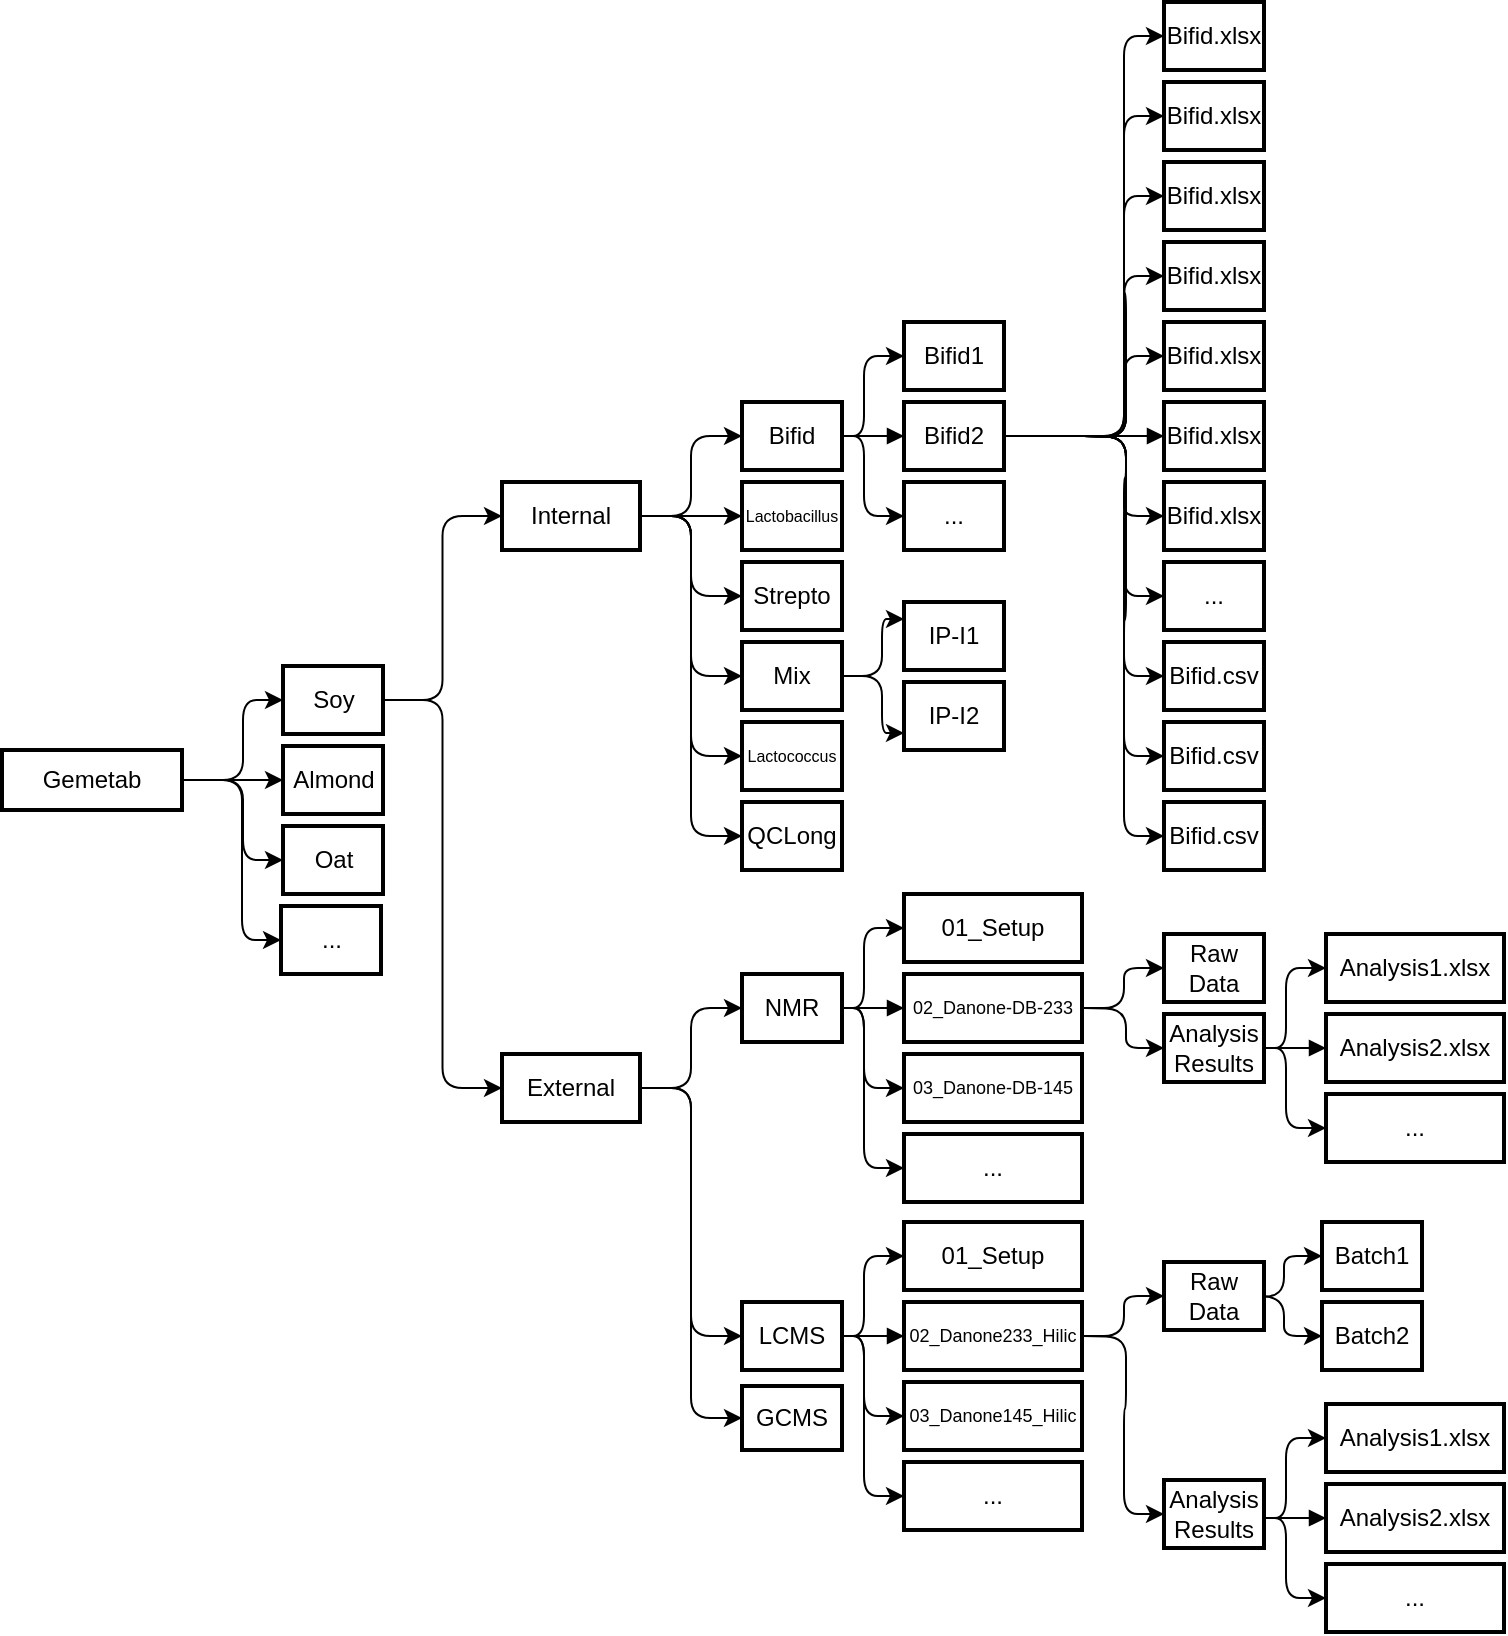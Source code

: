 <mxfile version="22.1.18" type="github">
  <diagram name="Page-1" id="PwfnWvD9wjche3ETHrIq">
    <mxGraphModel dx="2430" dy="2004" grid="1" gridSize="10" guides="1" tooltips="1" connect="1" arrows="1" fold="1" page="1" pageScale="1" pageWidth="827" pageHeight="1169" math="0" shadow="0">
      <root>
        <mxCell id="0" />
        <mxCell id="1" parent="0" />
        <mxCell id="RsjYX8GhMbYGZVRRr3Kg-16" style="edgeStyle=orthogonalEdgeStyle;rounded=1;orthogonalLoop=1;jettySize=auto;html=1;exitX=1;exitY=0.5;exitDx=0;exitDy=0;entryX=0;entryY=0.5;entryDx=0;entryDy=0;curved=0;" parent="1" source="6" target="3" edge="1">
          <mxGeometry relative="1" as="geometry" />
        </mxCell>
        <mxCell id="2" value="Gemetab" style="whiteSpace=wrap;strokeWidth=2;" parent="1" vertex="1">
          <mxGeometry x="-190" y="144" width="90" height="30" as="geometry" />
        </mxCell>
        <mxCell id="RsjYX8GhMbYGZVRRr3Kg-44" style="edgeStyle=orthogonalEdgeStyle;rounded=0;orthogonalLoop=1;jettySize=auto;html=1;exitX=1;exitY=0.5;exitDx=0;exitDy=0;entryX=0;entryY=0.5;entryDx=0;entryDy=0;" parent="1" target="RsjYX8GhMbYGZVRRr3Kg-18" edge="1">
          <mxGeometry relative="1" as="geometry">
            <mxPoint x="-80" y="159" as="sourcePoint" />
          </mxGeometry>
        </mxCell>
        <mxCell id="RsjYX8GhMbYGZVRRr3Kg-49" style="edgeStyle=orthogonalEdgeStyle;rounded=1;orthogonalLoop=1;jettySize=auto;html=1;entryX=0;entryY=0.5;entryDx=0;entryDy=0;curved=0;" parent="1" target="6" edge="1">
          <mxGeometry relative="1" as="geometry">
            <Array as="points">
              <mxPoint x="-69.5" y="159" />
              <mxPoint x="-69.5" y="119" />
            </Array>
            <mxPoint x="-100" y="159" as="sourcePoint" />
          </mxGeometry>
        </mxCell>
        <mxCell id="RsjYX8GhMbYGZVRRr3Kg-51" style="edgeStyle=orthogonalEdgeStyle;rounded=1;orthogonalLoop=1;jettySize=auto;html=1;entryX=0;entryY=0.5;entryDx=0;entryDy=0;curved=0;" parent="1" target="RsjYX8GhMbYGZVRRr3Kg-20" edge="1">
          <mxGeometry relative="1" as="geometry">
            <Array as="points">
              <mxPoint x="-69.5" y="159" />
              <mxPoint x="-69.5" y="199" />
            </Array>
            <mxPoint x="-100" y="159" as="sourcePoint" />
          </mxGeometry>
        </mxCell>
        <mxCell id="RsjYX8GhMbYGZVRRr3Kg-69" style="edgeStyle=orthogonalEdgeStyle;rounded=1;orthogonalLoop=1;jettySize=auto;html=1;exitX=1;exitY=0.5;exitDx=0;exitDy=0;entryX=0;entryY=0.5;entryDx=0;entryDy=0;curved=0;" parent="1" source="2" target="RsjYX8GhMbYGZVRRr3Kg-68" edge="1">
          <mxGeometry relative="1" as="geometry">
            <Array as="points">
              <mxPoint x="-70" y="159" />
              <mxPoint x="-70" y="239" />
            </Array>
            <mxPoint x="-80" y="159" as="sourcePoint" />
          </mxGeometry>
        </mxCell>
        <mxCell id="iCMz9JNVEekBgbVgnfSg-36" style="edgeStyle=orthogonalEdgeStyle;rounded=1;orthogonalLoop=1;jettySize=auto;html=1;exitX=1;exitY=0.5;exitDx=0;exitDy=0;entryX=0;entryY=0.5;entryDx=0;entryDy=0;curved=0;" edge="1" parent="1" source="3" target="iCMz9JNVEekBgbVgnfSg-35">
          <mxGeometry relative="1" as="geometry" />
        </mxCell>
        <mxCell id="iCMz9JNVEekBgbVgnfSg-37" style="edgeStyle=orthogonalEdgeStyle;rounded=1;orthogonalLoop=1;jettySize=auto;html=1;exitX=1;exitY=0.5;exitDx=0;exitDy=0;entryX=0;entryY=0.5;entryDx=0;entryDy=0;curved=0;" edge="1" parent="1" source="3" target="RsjYX8GhMbYGZVRRr3Kg-28">
          <mxGeometry relative="1" as="geometry" />
        </mxCell>
        <mxCell id="iCMz9JNVEekBgbVgnfSg-38" style="edgeStyle=orthogonalEdgeStyle;rounded=0;orthogonalLoop=1;jettySize=auto;html=1;exitX=1;exitY=0.5;exitDx=0;exitDy=0;entryX=0;entryY=0.5;entryDx=0;entryDy=0;" edge="1" parent="1" source="3" target="RsjYX8GhMbYGZVRRr3Kg-30">
          <mxGeometry relative="1" as="geometry" />
        </mxCell>
        <mxCell id="iCMz9JNVEekBgbVgnfSg-39" style="edgeStyle=orthogonalEdgeStyle;rounded=1;orthogonalLoop=1;jettySize=auto;html=1;exitX=1;exitY=0.5;exitDx=0;exitDy=0;entryX=0;entryY=0.5;entryDx=0;entryDy=0;curved=0;" edge="1" parent="1" source="3" target="RsjYX8GhMbYGZVRRr3Kg-32">
          <mxGeometry relative="1" as="geometry" />
        </mxCell>
        <mxCell id="iCMz9JNVEekBgbVgnfSg-40" style="edgeStyle=orthogonalEdgeStyle;rounded=1;orthogonalLoop=1;jettySize=auto;html=1;exitX=1;exitY=0.5;exitDx=0;exitDy=0;entryX=0;entryY=0.5;entryDx=0;entryDy=0;curved=0;" edge="1" parent="1" source="3" target="RsjYX8GhMbYGZVRRr3Kg-65">
          <mxGeometry relative="1" as="geometry" />
        </mxCell>
        <mxCell id="iCMz9JNVEekBgbVgnfSg-41" style="edgeStyle=orthogonalEdgeStyle;rounded=1;orthogonalLoop=1;jettySize=auto;html=1;exitX=1;exitY=0.5;exitDx=0;exitDy=0;entryX=0;entryY=0.5;entryDx=0;entryDy=0;curved=0;" edge="1" parent="1" source="3" target="iCMz9JNVEekBgbVgnfSg-26">
          <mxGeometry relative="1" as="geometry" />
        </mxCell>
        <mxCell id="3" value="Internal" style="whiteSpace=wrap;strokeWidth=2;" parent="1" vertex="1">
          <mxGeometry x="60" y="10" width="69" height="34" as="geometry" />
        </mxCell>
        <mxCell id="iCMz9JNVEekBgbVgnfSg-42" style="edgeStyle=orthogonalEdgeStyle;rounded=1;orthogonalLoop=1;jettySize=auto;html=1;exitX=1;exitY=0.5;exitDx=0;exitDy=0;entryX=0;entryY=0.5;entryDx=0;entryDy=0;curved=0;" edge="1" parent="1" source="5" target="RsjYX8GhMbYGZVRRr3Kg-22">
          <mxGeometry relative="1" as="geometry" />
        </mxCell>
        <mxCell id="iCMz9JNVEekBgbVgnfSg-43" style="edgeStyle=orthogonalEdgeStyle;rounded=1;orthogonalLoop=1;jettySize=auto;html=1;exitX=1;exitY=0.5;exitDx=0;exitDy=0;entryX=0;entryY=0.5;entryDx=0;entryDy=0;curved=0;" edge="1" parent="1" source="5" target="RsjYX8GhMbYGZVRRr3Kg-24">
          <mxGeometry relative="1" as="geometry" />
        </mxCell>
        <mxCell id="iCMz9JNVEekBgbVgnfSg-44" style="edgeStyle=orthogonalEdgeStyle;rounded=1;orthogonalLoop=1;jettySize=auto;html=1;exitX=1;exitY=0.5;exitDx=0;exitDy=0;entryX=0;entryY=0.5;entryDx=0;entryDy=0;curved=0;" edge="1" parent="1" source="5" target="RsjYX8GhMbYGZVRRr3Kg-26">
          <mxGeometry relative="1" as="geometry" />
        </mxCell>
        <mxCell id="5" value="External" style="whiteSpace=wrap;strokeWidth=2;" parent="1" vertex="1">
          <mxGeometry x="60" y="296" width="69" height="34" as="geometry" />
        </mxCell>
        <mxCell id="6" value="Soy" style="whiteSpace=wrap;strokeWidth=2;" parent="1" vertex="1">
          <mxGeometry x="-49.5" y="102" width="50" height="34" as="geometry" />
        </mxCell>
        <mxCell id="RsjYX8GhMbYGZVRRr3Kg-18" value="Almond" style="whiteSpace=wrap;strokeWidth=2;" parent="1" vertex="1">
          <mxGeometry x="-49.5" y="142" width="50" height="34" as="geometry" />
        </mxCell>
        <mxCell id="RsjYX8GhMbYGZVRRr3Kg-20" value="Oat" style="whiteSpace=wrap;strokeWidth=2;" parent="1" vertex="1">
          <mxGeometry x="-49.5" y="182" width="50" height="34" as="geometry" />
        </mxCell>
        <mxCell id="RsjYX8GhMbYGZVRRr3Kg-60" style="edgeStyle=orthogonalEdgeStyle;rounded=1;orthogonalLoop=1;jettySize=auto;html=1;exitX=1;exitY=0.5;exitDx=0;exitDy=0;entryX=0;entryY=0.5;entryDx=0;entryDy=0;curved=0;" parent="1" source="RsjYX8GhMbYGZVRRr3Kg-22" target="RsjYX8GhMbYGZVRRr3Kg-34" edge="1">
          <mxGeometry relative="1" as="geometry">
            <Array as="points">
              <mxPoint x="241" y="273" />
              <mxPoint x="241" y="233" />
            </Array>
          </mxGeometry>
        </mxCell>
        <mxCell id="RsjYX8GhMbYGZVRRr3Kg-61" style="edgeStyle=orthogonalEdgeStyle;rounded=1;orthogonalLoop=1;jettySize=auto;html=1;exitX=1;exitY=0.5;exitDx=0;exitDy=0;entryX=0;entryY=0.5;entryDx=0;entryDy=0;curved=0;" parent="1" source="RsjYX8GhMbYGZVRRr3Kg-22" target="RsjYX8GhMbYGZVRRr3Kg-38" edge="1">
          <mxGeometry relative="1" as="geometry">
            <Array as="points">
              <mxPoint x="241" y="273" />
              <mxPoint x="241" y="313" />
            </Array>
          </mxGeometry>
        </mxCell>
        <mxCell id="RsjYX8GhMbYGZVRRr3Kg-70" style="edgeStyle=orthogonalEdgeStyle;rounded=1;orthogonalLoop=1;jettySize=auto;html=1;exitX=1;exitY=0.5;exitDx=0;exitDy=0;entryX=0;entryY=0.5;entryDx=0;entryDy=0;curved=0;" parent="1" source="RsjYX8GhMbYGZVRRr3Kg-22" target="RsjYX8GhMbYGZVRRr3Kg-67" edge="1">
          <mxGeometry relative="1" as="geometry">
            <Array as="points">
              <mxPoint x="241" y="273" />
              <mxPoint x="241" y="353" />
            </Array>
          </mxGeometry>
        </mxCell>
        <mxCell id="RsjYX8GhMbYGZVRRr3Kg-22" value="NMR" style="whiteSpace=wrap;strokeWidth=2;" parent="1" vertex="1">
          <mxGeometry x="180" y="256" width="50" height="34" as="geometry" />
        </mxCell>
        <mxCell id="RsjYX8GhMbYGZVRRr3Kg-24" value="LCMS" style="whiteSpace=wrap;strokeWidth=2;" parent="1" vertex="1">
          <mxGeometry x="180" y="420" width="50" height="34" as="geometry" />
        </mxCell>
        <mxCell id="RsjYX8GhMbYGZVRRr3Kg-26" value="GCMS" style="whiteSpace=wrap;strokeWidth=2;" parent="1" vertex="1">
          <mxGeometry x="180" y="462" width="50" height="32" as="geometry" />
        </mxCell>
        <mxCell id="RsjYX8GhMbYGZVRRr3Kg-86" style="edgeStyle=orthogonalEdgeStyle;rounded=1;orthogonalLoop=1;jettySize=auto;html=1;exitX=1;exitY=0.5;exitDx=0;exitDy=0;entryX=0;entryY=0.5;entryDx=0;entryDy=0;strokeColor=none;curved=0;" parent="1" target="RsjYX8GhMbYGZVRRr3Kg-81" edge="1">
          <mxGeometry relative="1" as="geometry">
            <mxPoint x="351" y="-13.0" as="sourcePoint" />
          </mxGeometry>
        </mxCell>
        <mxCell id="RsjYX8GhMbYGZVRRr3Kg-93" style="edgeStyle=orthogonalEdgeStyle;rounded=1;orthogonalLoop=1;jettySize=auto;html=1;exitX=1;exitY=0.5;exitDx=0;exitDy=0;entryX=0;entryY=0.5;entryDx=0;entryDy=0;curved=0;" parent="1" target="RsjYX8GhMbYGZVRRr3Kg-90" edge="1">
          <mxGeometry relative="1" as="geometry">
            <mxPoint x="351" y="-13.0" as="sourcePoint" />
            <Array as="points">
              <mxPoint x="371" y="-13" />
              <mxPoint x="371" y="-213" />
            </Array>
          </mxGeometry>
        </mxCell>
        <mxCell id="RsjYX8GhMbYGZVRRr3Kg-28" value="Bifid" style="whiteSpace=wrap;strokeWidth=2;" parent="1" vertex="1">
          <mxGeometry x="180" y="-30" width="50" height="34" as="geometry" />
        </mxCell>
        <mxCell id="RsjYX8GhMbYGZVRRr3Kg-30" value="Lactobacillus" style="whiteSpace=wrap;strokeWidth=2;fontSize=8;" parent="1" vertex="1">
          <mxGeometry x="180" y="10" width="50" height="34" as="geometry" />
        </mxCell>
        <mxCell id="RsjYX8GhMbYGZVRRr3Kg-32" value="Strepto" style="whiteSpace=wrap;strokeWidth=2;" parent="1" vertex="1">
          <mxGeometry x="180" y="50" width="50" height="34" as="geometry" />
        </mxCell>
        <mxCell id="RsjYX8GhMbYGZVRRr3Kg-34" value="01_Setup" style="whiteSpace=wrap;strokeWidth=2;" parent="1" vertex="1">
          <mxGeometry x="261" y="216" width="89" height="34" as="geometry" />
        </mxCell>
        <mxCell id="RsjYX8GhMbYGZVRRr3Kg-42" value="" style="edgeStyle=orthogonalEdgeStyle;rounded=1;orthogonalLoop=1;jettySize=auto;html=1;curved=0;entryX=0;entryY=0.5;entryDx=0;entryDy=0;" parent="1" target="RsjYX8GhMbYGZVRRr3Kg-41" edge="1">
          <mxGeometry relative="1" as="geometry">
            <mxPoint x="351" y="273" as="sourcePoint" />
          </mxGeometry>
        </mxCell>
        <mxCell id="RsjYX8GhMbYGZVRRr3Kg-36" value="02_Danone-DB-233" style="whiteSpace=wrap;strokeWidth=2;fontSize=9;" parent="1" vertex="1">
          <mxGeometry x="261" y="256" width="89" height="34" as="geometry" />
        </mxCell>
        <mxCell id="RsjYX8GhMbYGZVRRr3Kg-37" value="" style="curved=0;startArrow=none;endArrow=block;entryX=0;entryY=0.5;entryDx=0;entryDy=0;rounded=1;" parent="1" target="RsjYX8GhMbYGZVRRr3Kg-36" edge="1">
          <mxGeometry relative="1" as="geometry">
            <Array as="points" />
            <mxPoint x="231" y="273" as="sourcePoint" />
            <mxPoint x="271" y="283" as="targetPoint" />
          </mxGeometry>
        </mxCell>
        <mxCell id="RsjYX8GhMbYGZVRRr3Kg-38" value="03_Danone-DB-145" style="whiteSpace=wrap;strokeWidth=2;fontSize=9;" parent="1" vertex="1">
          <mxGeometry x="261" y="296" width="89" height="34" as="geometry" />
        </mxCell>
        <mxCell id="RsjYX8GhMbYGZVRRr3Kg-40" value="Raw Data" style="whiteSpace=wrap;strokeWidth=2;" parent="1" vertex="1">
          <mxGeometry x="391" y="236" width="50" height="34" as="geometry" />
        </mxCell>
        <mxCell id="RsjYX8GhMbYGZVRRr3Kg-41" value="Analysis Results" style="whiteSpace=wrap;strokeWidth=2;" parent="1" vertex="1">
          <mxGeometry x="391" y="276" width="50" height="34" as="geometry" />
        </mxCell>
        <mxCell id="RsjYX8GhMbYGZVRRr3Kg-43" value="" style="edgeStyle=orthogonalEdgeStyle;rounded=1;orthogonalLoop=1;jettySize=auto;html=1;exitX=1;exitY=0.5;exitDx=0;exitDy=0;entryX=0;entryY=0.5;entryDx=0;entryDy=0;curved=0;" parent="1" target="RsjYX8GhMbYGZVRRr3Kg-40" edge="1">
          <mxGeometry relative="1" as="geometry">
            <mxPoint x="351" y="273" as="sourcePoint" />
            <mxPoint x="391" y="303" as="targetPoint" />
            <Array as="points">
              <mxPoint x="371" y="273" />
              <mxPoint x="371" y="253" />
            </Array>
          </mxGeometry>
        </mxCell>
        <mxCell id="iCMz9JNVEekBgbVgnfSg-29" style="edgeStyle=orthogonalEdgeStyle;rounded=1;orthogonalLoop=1;jettySize=auto;html=1;exitX=1;exitY=0.5;exitDx=0;exitDy=0;entryX=0;entryY=0.25;entryDx=0;entryDy=0;curved=0;" edge="1" parent="1" source="RsjYX8GhMbYGZVRRr3Kg-65" target="iCMz9JNVEekBgbVgnfSg-23">
          <mxGeometry relative="1" as="geometry" />
        </mxCell>
        <mxCell id="iCMz9JNVEekBgbVgnfSg-30" style="edgeStyle=orthogonalEdgeStyle;rounded=1;orthogonalLoop=1;jettySize=auto;html=1;exitX=1;exitY=0.5;exitDx=0;exitDy=0;entryX=0;entryY=0.75;entryDx=0;entryDy=0;curved=0;" edge="1" parent="1" source="RsjYX8GhMbYGZVRRr3Kg-65" target="iCMz9JNVEekBgbVgnfSg-24">
          <mxGeometry relative="1" as="geometry" />
        </mxCell>
        <mxCell id="RsjYX8GhMbYGZVRRr3Kg-65" value="Mix" style="whiteSpace=wrap;strokeWidth=2;" parent="1" vertex="1">
          <mxGeometry x="180" y="90" width="50" height="34" as="geometry" />
        </mxCell>
        <mxCell id="RsjYX8GhMbYGZVRRr3Kg-67" value="..." style="whiteSpace=wrap;strokeWidth=2;" parent="1" vertex="1">
          <mxGeometry x="261" y="336" width="89" height="34" as="geometry" />
        </mxCell>
        <mxCell id="RsjYX8GhMbYGZVRRr3Kg-68" value="..." style="whiteSpace=wrap;strokeWidth=2;" parent="1" vertex="1">
          <mxGeometry x="-50.5" y="222" width="50" height="34" as="geometry" />
        </mxCell>
        <mxCell id="RsjYX8GhMbYGZVRRr3Kg-71" style="edgeStyle=orthogonalEdgeStyle;rounded=1;orthogonalLoop=1;jettySize=auto;html=1;exitX=1;exitY=0.5;exitDx=0;exitDy=0;entryX=0;entryY=0.5;entryDx=0;entryDy=0;curved=0;" parent="1" target="RsjYX8GhMbYGZVRRr3Kg-74" edge="1">
          <mxGeometry relative="1" as="geometry">
            <mxPoint x="351" y="-13" as="sourcePoint" />
            <Array as="points">
              <mxPoint x="371" y="-13" />
              <mxPoint x="371" y="-53" />
            </Array>
          </mxGeometry>
        </mxCell>
        <mxCell id="RsjYX8GhMbYGZVRRr3Kg-74" value="Bifid.xlsx" style="whiteSpace=wrap;strokeWidth=2;" parent="1" vertex="1">
          <mxGeometry x="391" y="-70" width="50" height="34" as="geometry" />
        </mxCell>
        <mxCell id="RsjYX8GhMbYGZVRRr3Kg-75" value="Bifid.xlsx" style="whiteSpace=wrap;strokeWidth=2;" parent="1" vertex="1">
          <mxGeometry x="391" y="-30" width="50" height="34" as="geometry" />
        </mxCell>
        <mxCell id="RsjYX8GhMbYGZVRRr3Kg-76" value="" style="curved=0;startArrow=none;endArrow=block;entryX=0;entryY=0.5;entryDx=0;entryDy=0;rounded=1;exitX=1;exitY=0.5;exitDx=0;exitDy=0;" parent="1" target="RsjYX8GhMbYGZVRRr3Kg-75" edge="1" source="iCMz9JNVEekBgbVgnfSg-9">
          <mxGeometry relative="1" as="geometry">
            <Array as="points" />
            <mxPoint x="351" y="-13" as="sourcePoint" />
            <mxPoint x="391" y="-3" as="targetPoint" />
          </mxGeometry>
        </mxCell>
        <mxCell id="RsjYX8GhMbYGZVRRr3Kg-77" value="Bifid.xlsx" style="whiteSpace=wrap;strokeWidth=2;" parent="1" vertex="1">
          <mxGeometry x="391" y="10" width="50" height="34" as="geometry" />
        </mxCell>
        <mxCell id="RsjYX8GhMbYGZVRRr3Kg-78" value="..." style="whiteSpace=wrap;strokeWidth=2;" parent="1" vertex="1">
          <mxGeometry x="391" y="50" width="50" height="34" as="geometry" />
        </mxCell>
        <mxCell id="RsjYX8GhMbYGZVRRr3Kg-79" value="Bifid.xlsx" style="whiteSpace=wrap;strokeWidth=2;" parent="1" vertex="1">
          <mxGeometry x="391" y="-190" width="50" height="34" as="geometry" />
        </mxCell>
        <mxCell id="RsjYX8GhMbYGZVRRr3Kg-80" value="Bifid.xlsx" style="whiteSpace=wrap;strokeWidth=2;" parent="1" vertex="1">
          <mxGeometry x="391" y="-150" width="50" height="34" as="geometry" />
        </mxCell>
        <mxCell id="RsjYX8GhMbYGZVRRr3Kg-81" value="Bifid.xlsx" style="whiteSpace=wrap;strokeWidth=2;" parent="1" vertex="1">
          <mxGeometry x="391" y="-110" width="50" height="34" as="geometry" />
        </mxCell>
        <mxCell id="RsjYX8GhMbYGZVRRr3Kg-82" value="Bifid.csv" style="whiteSpace=wrap;strokeWidth=2;" parent="1" vertex="1">
          <mxGeometry x="391" y="130" width="50" height="34" as="geometry" />
        </mxCell>
        <mxCell id="RsjYX8GhMbYGZVRRr3Kg-83" value="Bifid.csv" style="whiteSpace=wrap;strokeWidth=2;" parent="1" vertex="1">
          <mxGeometry x="391" y="90" width="50" height="34" as="geometry" />
        </mxCell>
        <mxCell id="RsjYX8GhMbYGZVRRr3Kg-90" value="Bifid.xlsx" style="whiteSpace=wrap;strokeWidth=2;" parent="1" vertex="1">
          <mxGeometry x="391" y="-230" width="50" height="34" as="geometry" />
        </mxCell>
        <mxCell id="RsjYX8GhMbYGZVRRr3Kg-91" value="Bifid.csv" style="whiteSpace=wrap;strokeWidth=2;" parent="1" vertex="1">
          <mxGeometry x="391" y="170" width="50" height="34" as="geometry" />
        </mxCell>
        <mxCell id="RsjYX8GhMbYGZVRRr3Kg-103" style="edgeStyle=orthogonalEdgeStyle;rounded=1;orthogonalLoop=1;jettySize=auto;html=1;exitX=1;exitY=0.5;exitDx=0;exitDy=0;entryX=0;entryY=0.5;entryDx=0;entryDy=0;curved=0;" parent="1" target="RsjYX8GhMbYGZVRRr3Kg-79" edge="1">
          <mxGeometry relative="1" as="geometry">
            <mxPoint x="351" y="-13" as="sourcePoint" />
          </mxGeometry>
        </mxCell>
        <mxCell id="RsjYX8GhMbYGZVRRr3Kg-104" style="edgeStyle=orthogonalEdgeStyle;rounded=1;orthogonalLoop=1;jettySize=auto;html=1;exitX=1;exitY=0.5;exitDx=0;exitDy=0;entryX=0;entryY=0.5;entryDx=0;entryDy=0;curved=0;" parent="1" target="RsjYX8GhMbYGZVRRr3Kg-80" edge="1">
          <mxGeometry relative="1" as="geometry">
            <mxPoint x="351" y="-13" as="sourcePoint" />
          </mxGeometry>
        </mxCell>
        <mxCell id="RsjYX8GhMbYGZVRRr3Kg-105" style="edgeStyle=orthogonalEdgeStyle;rounded=1;orthogonalLoop=1;jettySize=auto;html=1;exitX=1;exitY=0.5;exitDx=0;exitDy=0;entryX=0;entryY=0.5;entryDx=0;entryDy=0;curved=0;" parent="1" target="RsjYX8GhMbYGZVRRr3Kg-81" edge="1">
          <mxGeometry relative="1" as="geometry">
            <mxPoint x="351" y="-13" as="sourcePoint" />
          </mxGeometry>
        </mxCell>
        <mxCell id="RsjYX8GhMbYGZVRRr3Kg-106" style="edgeStyle=orthogonalEdgeStyle;rounded=1;orthogonalLoop=1;jettySize=auto;html=1;exitX=1;exitY=0.5;exitDx=0;exitDy=0;entryX=0;entryY=0.5;entryDx=0;entryDy=0;curved=0;" parent="1" target="RsjYX8GhMbYGZVRRr3Kg-78" edge="1">
          <mxGeometry relative="1" as="geometry">
            <mxPoint x="351" y="-13" as="sourcePoint" />
          </mxGeometry>
        </mxCell>
        <mxCell id="RsjYX8GhMbYGZVRRr3Kg-107" style="edgeStyle=orthogonalEdgeStyle;rounded=1;orthogonalLoop=1;jettySize=auto;html=1;exitX=1;exitY=0.5;exitDx=0;exitDy=0;entryX=0;entryY=0.5;entryDx=0;entryDy=0;curved=0;" parent="1" target="RsjYX8GhMbYGZVRRr3Kg-83" edge="1">
          <mxGeometry relative="1" as="geometry">
            <mxPoint x="351" y="-13" as="sourcePoint" />
          </mxGeometry>
        </mxCell>
        <mxCell id="RsjYX8GhMbYGZVRRr3Kg-108" style="edgeStyle=orthogonalEdgeStyle;rounded=1;orthogonalLoop=1;jettySize=auto;html=1;exitX=1;exitY=0.5;exitDx=0;exitDy=0;entryX=0;entryY=0.5;entryDx=0;entryDy=0;curved=0;" parent="1" target="RsjYX8GhMbYGZVRRr3Kg-82" edge="1">
          <mxGeometry relative="1" as="geometry">
            <mxPoint x="351" y="-13" as="sourcePoint" />
          </mxGeometry>
        </mxCell>
        <mxCell id="RsjYX8GhMbYGZVRRr3Kg-109" style="edgeStyle=orthogonalEdgeStyle;rounded=1;orthogonalLoop=1;jettySize=auto;html=1;exitX=1;exitY=0.5;exitDx=0;exitDy=0;entryX=0;entryY=0.5;entryDx=0;entryDy=0;curved=0;" parent="1" target="RsjYX8GhMbYGZVRRr3Kg-91" edge="1">
          <mxGeometry relative="1" as="geometry">
            <mxPoint x="351" y="-13" as="sourcePoint" />
          </mxGeometry>
        </mxCell>
        <mxCell id="RsjYX8GhMbYGZVRRr3Kg-110" style="edgeStyle=orthogonalEdgeStyle;rounded=1;orthogonalLoop=1;jettySize=auto;html=1;exitX=1;exitY=0.5;exitDx=0;exitDy=0;entryX=0;entryY=0.5;entryDx=0;entryDy=0;curved=0;" parent="1" target="RsjYX8GhMbYGZVRRr3Kg-77" edge="1">
          <mxGeometry relative="1" as="geometry">
            <mxPoint x="351" y="-13" as="sourcePoint" />
          </mxGeometry>
        </mxCell>
        <mxCell id="iCMz9JNVEekBgbVgnfSg-6" style="edgeStyle=orthogonalEdgeStyle;rounded=1;orthogonalLoop=1;jettySize=auto;html=1;exitX=1;exitY=0.5;exitDx=0;exitDy=0;entryX=0;entryY=0.5;entryDx=0;entryDy=0;curved=0;" edge="1" parent="1" target="iCMz9JNVEekBgbVgnfSg-8">
          <mxGeometry relative="1" as="geometry">
            <mxPoint x="230" y="-13" as="sourcePoint" />
            <Array as="points">
              <mxPoint x="241" y="-13" />
              <mxPoint x="241" y="-53" />
            </Array>
          </mxGeometry>
        </mxCell>
        <mxCell id="iCMz9JNVEekBgbVgnfSg-7" style="edgeStyle=orthogonalEdgeStyle;rounded=1;orthogonalLoop=1;jettySize=auto;html=1;exitX=1;exitY=0.5;exitDx=0;exitDy=0;entryX=0;entryY=0.5;entryDx=0;entryDy=0;curved=0;" edge="1" parent="1" target="iCMz9JNVEekBgbVgnfSg-11">
          <mxGeometry relative="1" as="geometry">
            <mxPoint x="230" y="-13" as="sourcePoint" />
            <Array as="points">
              <mxPoint x="241" y="-13" />
              <mxPoint x="241" y="27" />
            </Array>
          </mxGeometry>
        </mxCell>
        <mxCell id="iCMz9JNVEekBgbVgnfSg-8" value="Bifid1" style="whiteSpace=wrap;strokeWidth=2;" vertex="1" parent="1">
          <mxGeometry x="261" y="-70" width="50" height="34" as="geometry" />
        </mxCell>
        <mxCell id="iCMz9JNVEekBgbVgnfSg-9" value="Bifid2" style="whiteSpace=wrap;strokeWidth=2;" vertex="1" parent="1">
          <mxGeometry x="261" y="-30" width="50" height="34" as="geometry" />
        </mxCell>
        <mxCell id="iCMz9JNVEekBgbVgnfSg-10" value="" style="curved=0;startArrow=none;endArrow=block;entryX=0;entryY=0.5;entryDx=0;entryDy=0;rounded=1;" edge="1" parent="1" target="iCMz9JNVEekBgbVgnfSg-9">
          <mxGeometry relative="1" as="geometry">
            <Array as="points" />
            <mxPoint x="231" y="-13" as="sourcePoint" />
            <mxPoint x="271" y="-3" as="targetPoint" />
          </mxGeometry>
        </mxCell>
        <mxCell id="iCMz9JNVEekBgbVgnfSg-11" value="..." style="whiteSpace=wrap;strokeWidth=2;" vertex="1" parent="1">
          <mxGeometry x="261" y="10" width="50" height="34" as="geometry" />
        </mxCell>
        <mxCell id="iCMz9JNVEekBgbVgnfSg-12" style="edgeStyle=orthogonalEdgeStyle;rounded=1;orthogonalLoop=1;jettySize=auto;html=1;exitX=1;exitY=0.5;exitDx=0;exitDy=0;entryX=0;entryY=0.5;entryDx=0;entryDy=0;curved=0;" edge="1" parent="1" target="iCMz9JNVEekBgbVgnfSg-14">
          <mxGeometry relative="1" as="geometry">
            <mxPoint x="441" y="293" as="sourcePoint" />
            <Array as="points">
              <mxPoint x="452" y="293" />
              <mxPoint x="452" y="253" />
            </Array>
          </mxGeometry>
        </mxCell>
        <mxCell id="iCMz9JNVEekBgbVgnfSg-13" style="edgeStyle=orthogonalEdgeStyle;rounded=1;orthogonalLoop=1;jettySize=auto;html=1;exitX=1;exitY=0.5;exitDx=0;exitDy=0;entryX=0;entryY=0.5;entryDx=0;entryDy=0;curved=0;" edge="1" parent="1" target="iCMz9JNVEekBgbVgnfSg-17">
          <mxGeometry relative="1" as="geometry">
            <mxPoint x="441" y="293" as="sourcePoint" />
            <Array as="points">
              <mxPoint x="452" y="293" />
              <mxPoint x="452" y="333" />
            </Array>
          </mxGeometry>
        </mxCell>
        <mxCell id="iCMz9JNVEekBgbVgnfSg-14" value="Analysis1.xlsx" style="whiteSpace=wrap;strokeWidth=2;" vertex="1" parent="1">
          <mxGeometry x="472" y="236" width="89" height="34" as="geometry" />
        </mxCell>
        <mxCell id="iCMz9JNVEekBgbVgnfSg-15" value="Analysis2.xlsx" style="whiteSpace=wrap;strokeWidth=2;" vertex="1" parent="1">
          <mxGeometry x="472" y="276" width="89" height="34" as="geometry" />
        </mxCell>
        <mxCell id="iCMz9JNVEekBgbVgnfSg-16" value="" style="curved=0;startArrow=none;endArrow=block;entryX=0;entryY=0.5;entryDx=0;entryDy=0;rounded=1;" edge="1" parent="1" target="iCMz9JNVEekBgbVgnfSg-15">
          <mxGeometry relative="1" as="geometry">
            <Array as="points" />
            <mxPoint x="442" y="293" as="sourcePoint" />
            <mxPoint x="482" y="303" as="targetPoint" />
          </mxGeometry>
        </mxCell>
        <mxCell id="iCMz9JNVEekBgbVgnfSg-17" value="..." style="whiteSpace=wrap;strokeWidth=2;" vertex="1" parent="1">
          <mxGeometry x="472" y="316" width="89" height="34" as="geometry" />
        </mxCell>
        <mxCell id="iCMz9JNVEekBgbVgnfSg-23" value="IP-I1" style="whiteSpace=wrap;strokeWidth=2;" vertex="1" parent="1">
          <mxGeometry x="261" y="70" width="50" height="34" as="geometry" />
        </mxCell>
        <mxCell id="iCMz9JNVEekBgbVgnfSg-24" value="IP-I2" style="whiteSpace=wrap;strokeWidth=2;" vertex="1" parent="1">
          <mxGeometry x="261" y="110" width="50" height="34" as="geometry" />
        </mxCell>
        <mxCell id="iCMz9JNVEekBgbVgnfSg-26" value="QCLong" style="whiteSpace=wrap;strokeWidth=2;" vertex="1" parent="1">
          <mxGeometry x="180" y="170" width="50" height="34" as="geometry" />
        </mxCell>
        <mxCell id="iCMz9JNVEekBgbVgnfSg-33" style="edgeStyle=orthogonalEdgeStyle;rounded=1;orthogonalLoop=1;jettySize=auto;html=1;exitX=1;exitY=0.5;exitDx=0;exitDy=0;curved=0;entryX=0;entryY=0.5;entryDx=0;entryDy=0;" edge="1" parent="1" source="6" target="5">
          <mxGeometry relative="1" as="geometry">
            <mxPoint x="11" y="129" as="sourcePoint" />
            <mxPoint x="90" y="258" as="targetPoint" />
          </mxGeometry>
        </mxCell>
        <mxCell id="iCMz9JNVEekBgbVgnfSg-35" value="Lactococcus" style="whiteSpace=wrap;strokeWidth=2;fontSize=8;" vertex="1" parent="1">
          <mxGeometry x="180" y="130" width="50" height="34" as="geometry" />
        </mxCell>
        <mxCell id="iCMz9JNVEekBgbVgnfSg-45" style="edgeStyle=orthogonalEdgeStyle;rounded=1;orthogonalLoop=1;jettySize=auto;html=1;exitX=1;exitY=0.5;exitDx=0;exitDy=0;entryX=0;entryY=0.5;entryDx=0;entryDy=0;curved=0;" edge="1" parent="1" target="iCMz9JNVEekBgbVgnfSg-48">
          <mxGeometry relative="1" as="geometry">
            <Array as="points">
              <mxPoint x="241" y="437" />
              <mxPoint x="241" y="397" />
            </Array>
            <mxPoint x="230" y="437" as="sourcePoint" />
          </mxGeometry>
        </mxCell>
        <mxCell id="iCMz9JNVEekBgbVgnfSg-46" style="edgeStyle=orthogonalEdgeStyle;rounded=1;orthogonalLoop=1;jettySize=auto;html=1;exitX=1;exitY=0.5;exitDx=0;exitDy=0;entryX=0;entryY=0.5;entryDx=0;entryDy=0;curved=0;" edge="1" parent="1" target="iCMz9JNVEekBgbVgnfSg-51">
          <mxGeometry relative="1" as="geometry">
            <Array as="points">
              <mxPoint x="241" y="437" />
              <mxPoint x="241" y="477" />
            </Array>
            <mxPoint x="230" y="437" as="sourcePoint" />
          </mxGeometry>
        </mxCell>
        <mxCell id="iCMz9JNVEekBgbVgnfSg-47" style="edgeStyle=orthogonalEdgeStyle;rounded=1;orthogonalLoop=1;jettySize=auto;html=1;exitX=1;exitY=0.5;exitDx=0;exitDy=0;entryX=0;entryY=0.5;entryDx=0;entryDy=0;curved=0;" edge="1" parent="1" target="iCMz9JNVEekBgbVgnfSg-52">
          <mxGeometry relative="1" as="geometry">
            <Array as="points">
              <mxPoint x="241" y="437" />
              <mxPoint x="241" y="517" />
            </Array>
            <mxPoint x="230" y="437" as="sourcePoint" />
          </mxGeometry>
        </mxCell>
        <mxCell id="iCMz9JNVEekBgbVgnfSg-48" value="01_Setup" style="whiteSpace=wrap;strokeWidth=2;" vertex="1" parent="1">
          <mxGeometry x="261" y="380" width="89" height="34" as="geometry" />
        </mxCell>
        <mxCell id="iCMz9JNVEekBgbVgnfSg-59" style="edgeStyle=orthogonalEdgeStyle;rounded=1;orthogonalLoop=1;jettySize=auto;html=1;exitX=1;exitY=0.5;exitDx=0;exitDy=0;entryX=0;entryY=0.5;entryDx=0;entryDy=0;curved=0;" edge="1" parent="1" target="iCMz9JNVEekBgbVgnfSg-53">
          <mxGeometry relative="1" as="geometry">
            <mxPoint x="430.0" y="417" as="sourcePoint" />
          </mxGeometry>
        </mxCell>
        <mxCell id="iCMz9JNVEekBgbVgnfSg-60" style="edgeStyle=orthogonalEdgeStyle;rounded=1;orthogonalLoop=1;jettySize=auto;html=1;exitX=1;exitY=0.5;exitDx=0;exitDy=0;entryX=0;entryY=0.5;entryDx=0;entryDy=0;curved=0;" edge="1" parent="1" target="iCMz9JNVEekBgbVgnfSg-54">
          <mxGeometry relative="1" as="geometry">
            <mxPoint x="430.0" y="417" as="sourcePoint" />
          </mxGeometry>
        </mxCell>
        <mxCell id="iCMz9JNVEekBgbVgnfSg-49" value="02_Danone233_Hilic" style="whiteSpace=wrap;strokeWidth=2;fontSize=9;" vertex="1" parent="1">
          <mxGeometry x="261" y="420" width="89" height="34" as="geometry" />
        </mxCell>
        <mxCell id="iCMz9JNVEekBgbVgnfSg-50" value="" style="curved=0;startArrow=none;endArrow=block;entryX=0;entryY=0.5;entryDx=0;entryDy=0;rounded=1;" edge="1" parent="1" target="iCMz9JNVEekBgbVgnfSg-49">
          <mxGeometry relative="1" as="geometry">
            <Array as="points" />
            <mxPoint x="231" y="437" as="sourcePoint" />
            <mxPoint x="271" y="447" as="targetPoint" />
          </mxGeometry>
        </mxCell>
        <mxCell id="iCMz9JNVEekBgbVgnfSg-51" value="03_Danone145_Hilic" style="whiteSpace=wrap;strokeWidth=2;fontSize=9;" vertex="1" parent="1">
          <mxGeometry x="261" y="460" width="89" height="34" as="geometry" />
        </mxCell>
        <mxCell id="iCMz9JNVEekBgbVgnfSg-52" value="..." style="whiteSpace=wrap;strokeWidth=2;" vertex="1" parent="1">
          <mxGeometry x="261" y="500" width="89" height="34" as="geometry" />
        </mxCell>
        <mxCell id="iCMz9JNVEekBgbVgnfSg-53" value="Batch1" style="whiteSpace=wrap;strokeWidth=2;" vertex="1" parent="1">
          <mxGeometry x="470" y="380" width="50" height="34" as="geometry" />
        </mxCell>
        <mxCell id="iCMz9JNVEekBgbVgnfSg-54" value="Batch2" style="whiteSpace=wrap;strokeWidth=2;" vertex="1" parent="1">
          <mxGeometry x="470" y="420" width="50" height="34" as="geometry" />
        </mxCell>
        <mxCell id="iCMz9JNVEekBgbVgnfSg-65" value="" style="edgeStyle=orthogonalEdgeStyle;rounded=1;orthogonalLoop=1;jettySize=auto;html=1;curved=0;entryX=0;entryY=0.5;entryDx=0;entryDy=0;" edge="1" parent="1" target="iCMz9JNVEekBgbVgnfSg-67">
          <mxGeometry relative="1" as="geometry">
            <mxPoint x="351" y="437" as="sourcePoint" />
          </mxGeometry>
        </mxCell>
        <mxCell id="iCMz9JNVEekBgbVgnfSg-66" value="Raw Data" style="whiteSpace=wrap;strokeWidth=2;" vertex="1" parent="1">
          <mxGeometry x="391" y="400" width="50" height="34" as="geometry" />
        </mxCell>
        <mxCell id="iCMz9JNVEekBgbVgnfSg-67" value="Analysis Results" style="whiteSpace=wrap;strokeWidth=2;" vertex="1" parent="1">
          <mxGeometry x="391" y="509" width="50" height="34" as="geometry" />
        </mxCell>
        <mxCell id="iCMz9JNVEekBgbVgnfSg-68" value="" style="edgeStyle=orthogonalEdgeStyle;rounded=1;orthogonalLoop=1;jettySize=auto;html=1;exitX=1;exitY=0.5;exitDx=0;exitDy=0;entryX=0;entryY=0.5;entryDx=0;entryDy=0;curved=0;" edge="1" parent="1" target="iCMz9JNVEekBgbVgnfSg-66">
          <mxGeometry relative="1" as="geometry">
            <mxPoint x="351" y="437" as="sourcePoint" />
            <mxPoint x="391" y="467" as="targetPoint" />
            <Array as="points">
              <mxPoint x="371" y="437" />
              <mxPoint x="371" y="417" />
            </Array>
          </mxGeometry>
        </mxCell>
        <mxCell id="iCMz9JNVEekBgbVgnfSg-69" style="edgeStyle=orthogonalEdgeStyle;rounded=1;orthogonalLoop=1;jettySize=auto;html=1;exitX=1;exitY=0.5;exitDx=0;exitDy=0;entryX=0;entryY=0.5;entryDx=0;entryDy=0;curved=0;" edge="1" parent="1" target="iCMz9JNVEekBgbVgnfSg-71">
          <mxGeometry relative="1" as="geometry">
            <mxPoint x="441" y="528" as="sourcePoint" />
            <Array as="points">
              <mxPoint x="452" y="528" />
              <mxPoint x="452" y="488" />
            </Array>
          </mxGeometry>
        </mxCell>
        <mxCell id="iCMz9JNVEekBgbVgnfSg-70" style="edgeStyle=orthogonalEdgeStyle;rounded=1;orthogonalLoop=1;jettySize=auto;html=1;exitX=1;exitY=0.5;exitDx=0;exitDy=0;entryX=0;entryY=0.5;entryDx=0;entryDy=0;curved=0;" edge="1" parent="1" target="iCMz9JNVEekBgbVgnfSg-74">
          <mxGeometry relative="1" as="geometry">
            <mxPoint x="441" y="528" as="sourcePoint" />
            <Array as="points">
              <mxPoint x="452" y="528" />
              <mxPoint x="452" y="568" />
            </Array>
          </mxGeometry>
        </mxCell>
        <mxCell id="iCMz9JNVEekBgbVgnfSg-71" value="Analysis1.xlsx" style="whiteSpace=wrap;strokeWidth=2;" vertex="1" parent="1">
          <mxGeometry x="472" y="471" width="89" height="34" as="geometry" />
        </mxCell>
        <mxCell id="iCMz9JNVEekBgbVgnfSg-72" value="Analysis2.xlsx" style="whiteSpace=wrap;strokeWidth=2;" vertex="1" parent="1">
          <mxGeometry x="472" y="511" width="89" height="34" as="geometry" />
        </mxCell>
        <mxCell id="iCMz9JNVEekBgbVgnfSg-73" value="" style="curved=0;startArrow=none;endArrow=block;entryX=0;entryY=0.5;entryDx=0;entryDy=0;rounded=1;" edge="1" parent="1" target="iCMz9JNVEekBgbVgnfSg-72">
          <mxGeometry relative="1" as="geometry">
            <Array as="points" />
            <mxPoint x="442" y="528" as="sourcePoint" />
            <mxPoint x="482" y="538" as="targetPoint" />
          </mxGeometry>
        </mxCell>
        <mxCell id="iCMz9JNVEekBgbVgnfSg-74" value="..." style="whiteSpace=wrap;strokeWidth=2;" vertex="1" parent="1">
          <mxGeometry x="472" y="551" width="89" height="34" as="geometry" />
        </mxCell>
      </root>
    </mxGraphModel>
  </diagram>
</mxfile>
